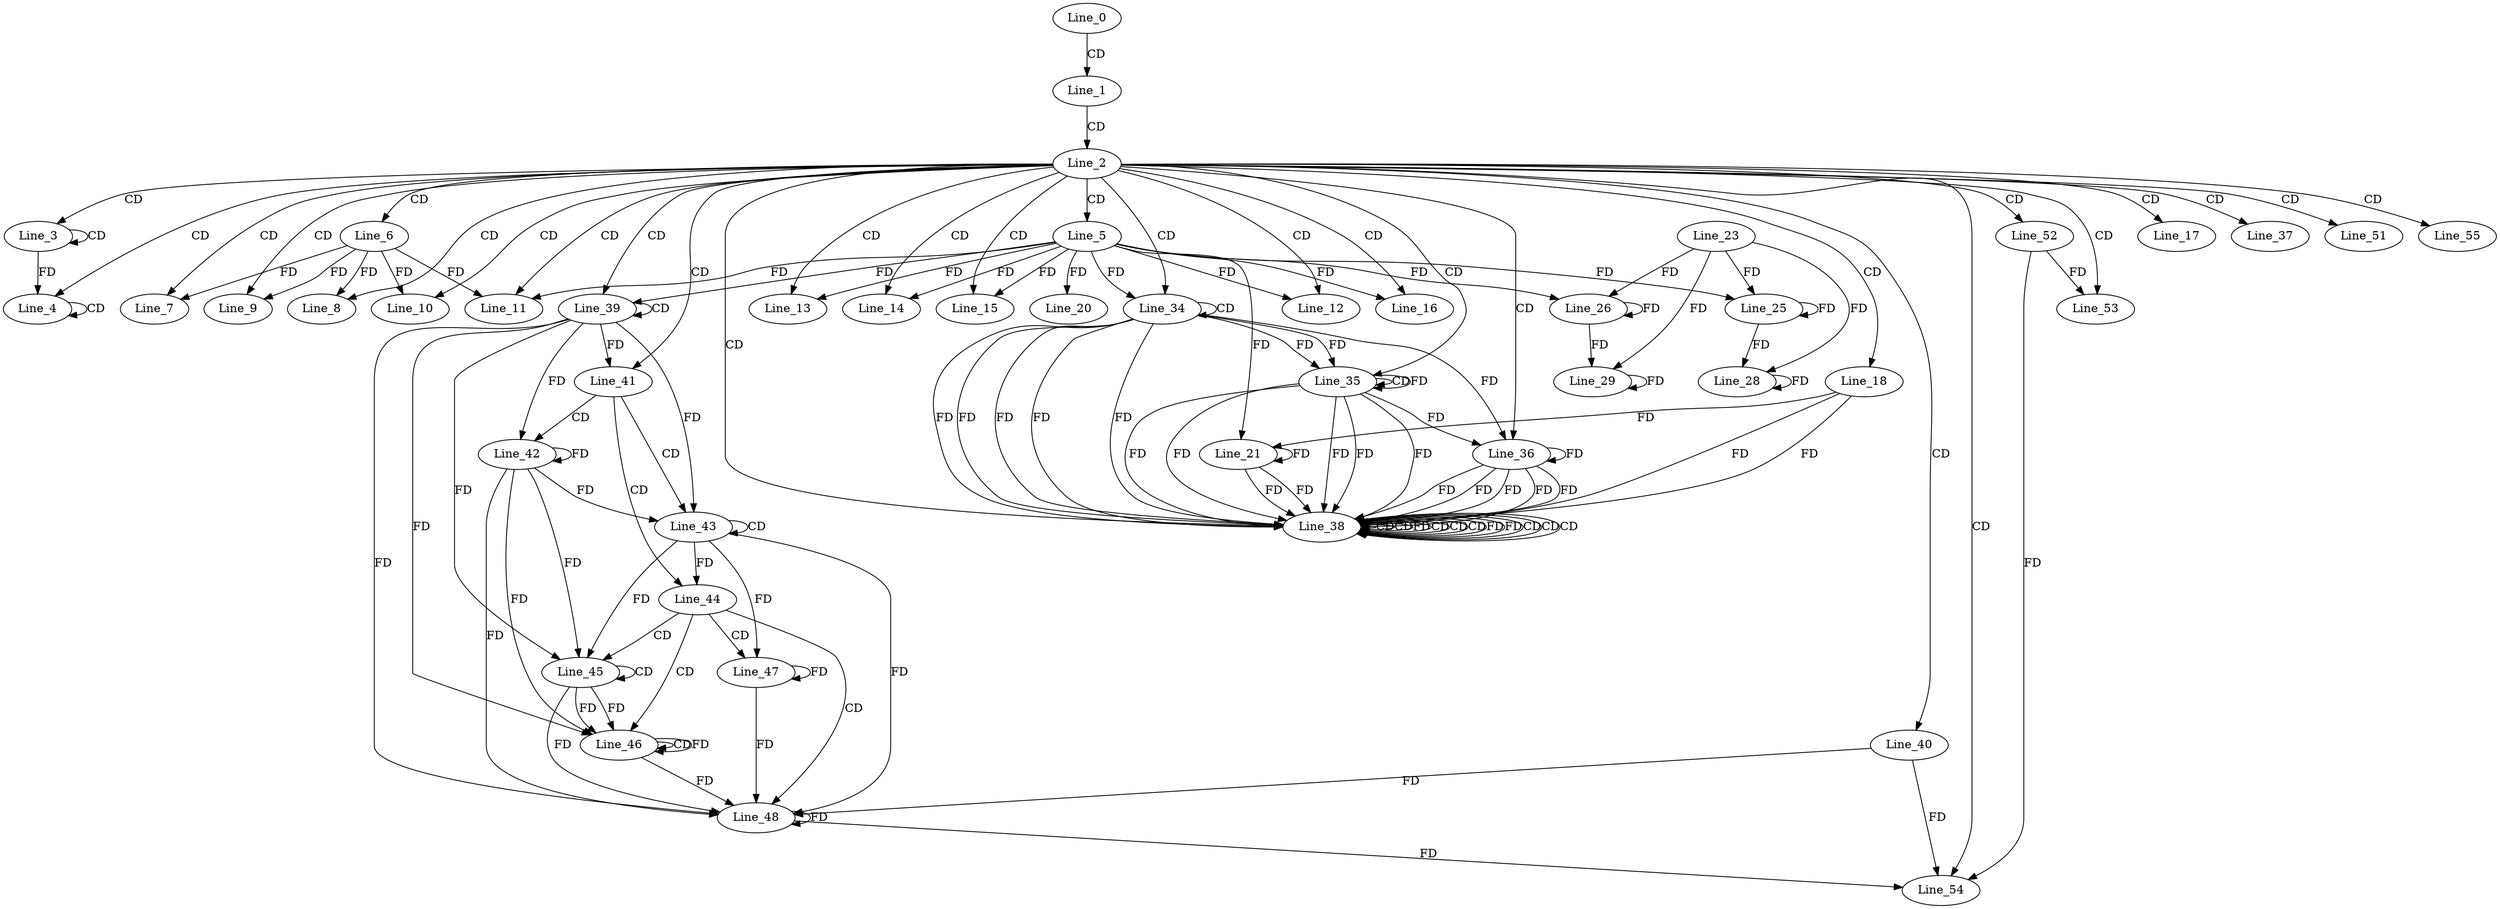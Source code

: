 digraph G {
  Line_0;
  Line_1;
  Line_2;
  Line_3;
  Line_3;
  Line_3;
  Line_4;
  Line_4;
  Line_4;
  Line_4;
  Line_5;
  Line_5;
  Line_6;
  Line_7;
  Line_8;
  Line_9;
  Line_10;
  Line_11;
  Line_11;
  Line_12;
  Line_13;
  Line_14;
  Line_15;
  Line_16;
  Line_17;
  Line_18;
  Line_20;
  Line_21;
  Line_21;
  Line_23;
  Line_25;
  Line_25;
  Line_26;
  Line_26;
  Line_28;
  Line_28;
  Line_29;
  Line_29;
  Line_34;
  Line_34;
  Line_35;
  Line_35;
  Line_36;
  Line_36;
  Line_37;
  Line_38;
  Line_38;
  Line_38;
  Line_38;
  Line_38;
  Line_38;
  Line_38;
  Line_38;
  Line_38;
  Line_39;
  Line_39;
  Line_40;
  Line_41;
  Line_42;
  Line_42;
  Line_43;
  Line_43;
  Line_44;
  Line_45;
  Line_45;
  Line_46;
  Line_46;
  Line_46;
  Line_47;
  Line_47;
  Line_48;
  Line_48;
  Line_48;
  Line_51;
  Line_52;
  Line_53;
  Line_53;
  Line_54;
  Line_55;
  Line_0 -> Line_1 [ label="CD" ];
  Line_1 -> Line_2 [ label="CD" ];
  Line_2 -> Line_3 [ label="CD" ];
  Line_3 -> Line_3 [ label="CD" ];
  Line_2 -> Line_4 [ label="CD" ];
  Line_4 -> Line_4 [ label="CD" ];
  Line_3 -> Line_4 [ label="FD" ];
  Line_2 -> Line_5 [ label="CD" ];
  Line_2 -> Line_6 [ label="CD" ];
  Line_2 -> Line_7 [ label="CD" ];
  Line_6 -> Line_7 [ label="FD" ];
  Line_2 -> Line_8 [ label="CD" ];
  Line_6 -> Line_8 [ label="FD" ];
  Line_2 -> Line_9 [ label="CD" ];
  Line_6 -> Line_9 [ label="FD" ];
  Line_2 -> Line_10 [ label="CD" ];
  Line_6 -> Line_10 [ label="FD" ];
  Line_2 -> Line_11 [ label="CD" ];
  Line_5 -> Line_11 [ label="FD" ];
  Line_6 -> Line_11 [ label="FD" ];
  Line_2 -> Line_12 [ label="CD" ];
  Line_5 -> Line_12 [ label="FD" ];
  Line_2 -> Line_13 [ label="CD" ];
  Line_5 -> Line_13 [ label="FD" ];
  Line_2 -> Line_14 [ label="CD" ];
  Line_5 -> Line_14 [ label="FD" ];
  Line_2 -> Line_15 [ label="CD" ];
  Line_5 -> Line_15 [ label="FD" ];
  Line_2 -> Line_16 [ label="CD" ];
  Line_5 -> Line_16 [ label="FD" ];
  Line_2 -> Line_17 [ label="CD" ];
  Line_2 -> Line_18 [ label="CD" ];
  Line_5 -> Line_20 [ label="FD" ];
  Line_18 -> Line_21 [ label="FD" ];
  Line_21 -> Line_21 [ label="FD" ];
  Line_5 -> Line_21 [ label="FD" ];
  Line_23 -> Line_25 [ label="FD" ];
  Line_25 -> Line_25 [ label="FD" ];
  Line_5 -> Line_25 [ label="FD" ];
  Line_23 -> Line_26 [ label="FD" ];
  Line_26 -> Line_26 [ label="FD" ];
  Line_5 -> Line_26 [ label="FD" ];
  Line_23 -> Line_28 [ label="FD" ];
  Line_25 -> Line_28 [ label="FD" ];
  Line_28 -> Line_28 [ label="FD" ];
  Line_23 -> Line_29 [ label="FD" ];
  Line_26 -> Line_29 [ label="FD" ];
  Line_29 -> Line_29 [ label="FD" ];
  Line_2 -> Line_34 [ label="CD" ];
  Line_34 -> Line_34 [ label="CD" ];
  Line_5 -> Line_34 [ label="FD" ];
  Line_2 -> Line_35 [ label="CD" ];
  Line_34 -> Line_35 [ label="FD" ];
  Line_35 -> Line_35 [ label="CD" ];
  Line_34 -> Line_35 [ label="FD" ];
  Line_35 -> Line_35 [ label="FD" ];
  Line_2 -> Line_36 [ label="CD" ];
  Line_34 -> Line_36 [ label="FD" ];
  Line_35 -> Line_36 [ label="FD" ];
  Line_36 -> Line_36 [ label="FD" ];
  Line_2 -> Line_37 [ label="CD" ];
  Line_2 -> Line_38 [ label="CD" ];
  Line_34 -> Line_38 [ label="FD" ];
  Line_35 -> Line_38 [ label="FD" ];
  Line_36 -> Line_38 [ label="FD" ];
  Line_38 -> Line_38 [ label="CD" ];
  Line_34 -> Line_38 [ label="FD" ];
  Line_35 -> Line_38 [ label="FD" ];
  Line_36 -> Line_38 [ label="FD" ];
  Line_38 -> Line_38 [ label="CD" ];
  Line_18 -> Line_38 [ label="FD" ];
  Line_21 -> Line_38 [ label="FD" ];
  Line_38 -> Line_38 [ label="FD" ];
  Line_38 -> Line_38 [ label="CD" ];
  Line_34 -> Line_38 [ label="FD" ];
  Line_35 -> Line_38 [ label="FD" ];
  Line_36 -> Line_38 [ label="FD" ];
  Line_38 -> Line_38 [ label="CD" ];
  Line_34 -> Line_38 [ label="FD" ];
  Line_35 -> Line_38 [ label="FD" ];
  Line_36 -> Line_38 [ label="FD" ];
  Line_38 -> Line_38 [ label="CD" ];
  Line_18 -> Line_38 [ label="FD" ];
  Line_21 -> Line_38 [ label="FD" ];
  Line_38 -> Line_38 [ label="FD" ];
  Line_38 -> Line_38 [ label="FD" ];
  Line_38 -> Line_38 [ label="CD" ];
  Line_38 -> Line_38 [ label="CD" ];
  Line_38 -> Line_38 [ label="CD" ];
  Line_34 -> Line_38 [ label="FD" ];
  Line_35 -> Line_38 [ label="FD" ];
  Line_36 -> Line_38 [ label="FD" ];
  Line_2 -> Line_39 [ label="CD" ];
  Line_39 -> Line_39 [ label="CD" ];
  Line_5 -> Line_39 [ label="FD" ];
  Line_2 -> Line_40 [ label="CD" ];
  Line_2 -> Line_41 [ label="CD" ];
  Line_39 -> Line_41 [ label="FD" ];
  Line_41 -> Line_42 [ label="CD" ];
  Line_39 -> Line_42 [ label="FD" ];
  Line_42 -> Line_42 [ label="FD" ];
  Line_41 -> Line_43 [ label="CD" ];
  Line_43 -> Line_43 [ label="CD" ];
  Line_39 -> Line_43 [ label="FD" ];
  Line_42 -> Line_43 [ label="FD" ];
  Line_41 -> Line_44 [ label="CD" ];
  Line_43 -> Line_44 [ label="FD" ];
  Line_44 -> Line_45 [ label="CD" ];
  Line_45 -> Line_45 [ label="CD" ];
  Line_39 -> Line_45 [ label="FD" ];
  Line_42 -> Line_45 [ label="FD" ];
  Line_43 -> Line_45 [ label="FD" ];
  Line_44 -> Line_46 [ label="CD" ];
  Line_45 -> Line_46 [ label="FD" ];
  Line_46 -> Line_46 [ label="CD" ];
  Line_45 -> Line_46 [ label="FD" ];
  Line_46 -> Line_46 [ label="FD" ];
  Line_39 -> Line_46 [ label="FD" ];
  Line_42 -> Line_46 [ label="FD" ];
  Line_44 -> Line_47 [ label="CD" ];
  Line_43 -> Line_47 [ label="FD" ];
  Line_47 -> Line_47 [ label="FD" ];
  Line_44 -> Line_48 [ label="CD" ];
  Line_40 -> Line_48 [ label="FD" ];
  Line_48 -> Line_48 [ label="FD" ];
  Line_39 -> Line_48 [ label="FD" ];
  Line_42 -> Line_48 [ label="FD" ];
  Line_43 -> Line_48 [ label="FD" ];
  Line_47 -> Line_48 [ label="FD" ];
  Line_45 -> Line_48 [ label="FD" ];
  Line_46 -> Line_48 [ label="FD" ];
  Line_2 -> Line_51 [ label="CD" ];
  Line_2 -> Line_52 [ label="CD" ];
  Line_2 -> Line_53 [ label="CD" ];
  Line_52 -> Line_53 [ label="FD" ];
  Line_2 -> Line_54 [ label="CD" ];
  Line_52 -> Line_54 [ label="FD" ];
  Line_40 -> Line_54 [ label="FD" ];
  Line_48 -> Line_54 [ label="FD" ];
  Line_2 -> Line_55 [ label="CD" ];
}
